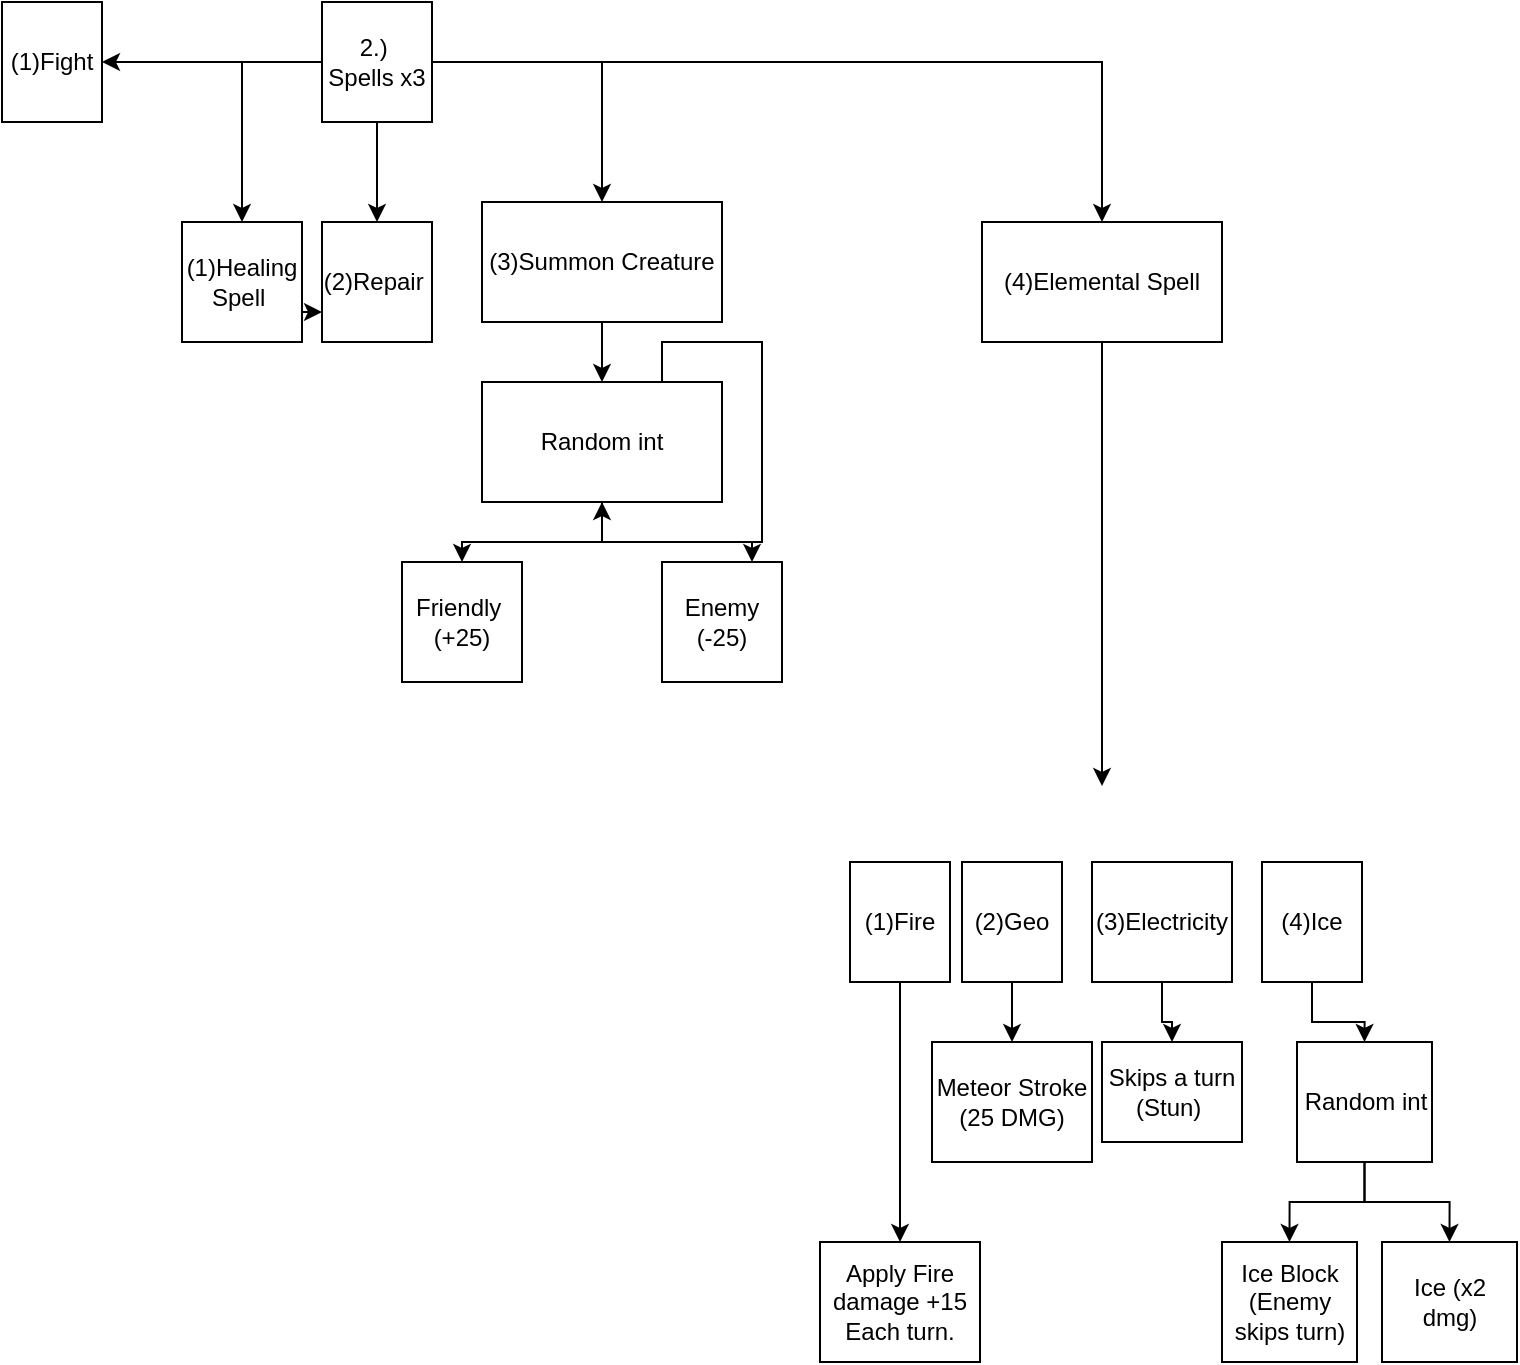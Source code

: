 <mxfile version="13.6.5">
    <diagram id="Go0cSmdG1rQRtnyYNCXG" name="Page-1">
        <mxGraphModel dx="957" dy="398" grid="1" gridSize="10" guides="1" tooltips="1" connect="1" arrows="1" fold="1" page="1" pageScale="1" pageWidth="850" pageHeight="1100" math="0" shadow="0">
            <root>
                <mxCell id="0"/>
                <mxCell id="1" parent="0"/>
                <mxCell id="6" style="edgeStyle=orthogonalEdgeStyle;rounded=0;orthogonalLoop=1;jettySize=auto;html=1;" parent="1" source="2" target="4" edge="1">
                    <mxGeometry relative="1" as="geometry"/>
                </mxCell>
                <mxCell id="7" style="edgeStyle=orthogonalEdgeStyle;rounded=0;orthogonalLoop=1;jettySize=auto;html=1;entryX=0.5;entryY=0;entryDx=0;entryDy=0;" parent="1" source="2" target="3" edge="1">
                    <mxGeometry relative="1" as="geometry"/>
                </mxCell>
                <mxCell id="13" style="edgeStyle=orthogonalEdgeStyle;rounded=0;orthogonalLoop=1;jettySize=auto;html=1;" parent="1" source="2" target="9" edge="1">
                    <mxGeometry relative="1" as="geometry"/>
                </mxCell>
                <mxCell id="16" style="edgeStyle=orthogonalEdgeStyle;rounded=0;orthogonalLoop=1;jettySize=auto;html=1;entryX=0.5;entryY=0;entryDx=0;entryDy=0;" parent="1" source="2" target="15" edge="1">
                    <mxGeometry relative="1" as="geometry"/>
                </mxCell>
                <mxCell id="31" style="edgeStyle=orthogonalEdgeStyle;rounded=0;orthogonalLoop=1;jettySize=auto;html=1;entryX=0.5;entryY=0;entryDx=0;entryDy=0;" parent="1" source="2" target="25" edge="1">
                    <mxGeometry relative="1" as="geometry"/>
                </mxCell>
                <mxCell id="2" value="2.)&amp;nbsp;&lt;span style=&quot;color: rgba(0 , 0 , 0 , 0) ; font-family: monospace ; font-size: 0px&quot;&gt;%3CmxGraphModel%3E%3Croot%3E%3CmxCell%20id%3D%220%22%2F%3E%3CmxCell%20id%3D%221%22%20parent%3D%220%22%2F%3E%3CmxCell%20id%3D%222%22%20value%3D%22Storyline%201%26lt%3Bbr%26gt%3B%22%20style%3D%22whiteSpace%3Dwrap%3Bhtml%3D1%3B%22%20vertex%3D%221%22%20parent%3D%221%22%3E%3CmxGeometry%20x%3D%22210%22%20y%3D%22190%22%20width%3D%22120%22%20height%3D%2260%22%20as%3D%22geometry%22%2F%3E%3C%2FmxCell%3E%3C%2Froot%3E%3C%2FmxGraphModel%3E&lt;/span&gt;&lt;br&gt;Spells x3" style="whiteSpace=wrap;html=1;" parent="1" vertex="1">
                    <mxGeometry x="206" y="90" width="55" height="60" as="geometry"/>
                </mxCell>
                <mxCell id="46" style="edgeStyle=orthogonalEdgeStyle;rounded=0;orthogonalLoop=1;jettySize=auto;html=1;exitX=1;exitY=0.75;exitDx=0;exitDy=0;entryX=0;entryY=0.75;entryDx=0;entryDy=0;" parent="1" source="3" target="4" edge="1">
                    <mxGeometry relative="1" as="geometry"/>
                </mxCell>
                <mxCell id="3" value="(1)Healing Spell&amp;nbsp;" style="whiteSpace=wrap;html=1;" parent="1" vertex="1">
                    <mxGeometry x="136" y="200" width="60" height="60" as="geometry"/>
                </mxCell>
                <mxCell id="4" value="(2)Repair&amp;nbsp;" style="whiteSpace=wrap;html=1;" parent="1" vertex="1">
                    <mxGeometry x="206" y="200" width="55" height="60" as="geometry"/>
                </mxCell>
                <mxCell id="9" value="(1)Fight" style="whiteSpace=wrap;html=1;" parent="1" vertex="1">
                    <mxGeometry x="46" y="90" width="50" height="60" as="geometry"/>
                </mxCell>
                <mxCell id="18" value="" style="edgeStyle=orthogonalEdgeStyle;rounded=0;orthogonalLoop=1;jettySize=auto;html=1;" parent="1" source="15" target="17" edge="1">
                    <mxGeometry relative="1" as="geometry"/>
                </mxCell>
                <mxCell id="15" value="(3)Summon Creature" style="whiteSpace=wrap;html=1;" parent="1" vertex="1">
                    <mxGeometry x="286" y="190" width="120" height="60" as="geometry"/>
                </mxCell>
                <mxCell id="23" style="edgeStyle=orthogonalEdgeStyle;rounded=0;orthogonalLoop=1;jettySize=auto;html=1;entryX=0.5;entryY=0;entryDx=0;entryDy=0;" parent="1" source="17" target="19" edge="1">
                    <mxGeometry relative="1" as="geometry"/>
                </mxCell>
                <mxCell id="24" style="edgeStyle=orthogonalEdgeStyle;rounded=0;orthogonalLoop=1;jettySize=auto;html=1;entryX=0.75;entryY=0;entryDx=0;entryDy=0;" parent="1" source="17" target="20" edge="1">
                    <mxGeometry relative="1" as="geometry"/>
                </mxCell>
                <mxCell id="17" value="Random int&lt;br&gt;" style="whiteSpace=wrap;html=1;" parent="1" vertex="1">
                    <mxGeometry x="286" y="280" width="120" height="60" as="geometry"/>
                </mxCell>
                <mxCell id="19" value="Friendly&amp;nbsp;&lt;br&gt;(+25)" style="whiteSpace=wrap;html=1;" parent="1" vertex="1">
                    <mxGeometry x="246" y="370" width="60" height="60" as="geometry"/>
                </mxCell>
                <mxCell id="20" value="Enemy&lt;br&gt;(-25)" style="whiteSpace=wrap;html=1;" parent="1" vertex="1">
                    <mxGeometry x="376" y="370" width="60" height="60" as="geometry"/>
                </mxCell>
                <mxCell id="26" style="edgeStyle=orthogonalEdgeStyle;rounded=0;orthogonalLoop=1;jettySize=auto;html=1;" parent="1" source="25" edge="1">
                    <mxGeometry relative="1" as="geometry">
                        <mxPoint x="596" y="482" as="targetPoint"/>
                    </mxGeometry>
                </mxCell>
                <mxCell id="25" value="(4)Elemental Spell" style="whiteSpace=wrap;html=1;" parent="1" vertex="1">
                    <mxGeometry x="536" y="200" width="120" height="60" as="geometry"/>
                </mxCell>
                <mxCell id="42" style="edgeStyle=orthogonalEdgeStyle;rounded=0;orthogonalLoop=1;jettySize=auto;html=1;entryX=0.5;entryY=0;entryDx=0;entryDy=0;" parent="1" source="27" target="41" edge="1">
                    <mxGeometry relative="1" as="geometry"/>
                </mxCell>
                <mxCell id="27" value="(2)Geo" style="whiteSpace=wrap;html=1;" parent="1" vertex="1">
                    <mxGeometry x="526" y="520" width="50" height="60" as="geometry"/>
                </mxCell>
                <mxCell id="45" style="edgeStyle=orthogonalEdgeStyle;rounded=0;orthogonalLoop=1;jettySize=auto;html=1;entryX=0.5;entryY=0;entryDx=0;entryDy=0;" parent="1" source="28" target="44" edge="1">
                    <mxGeometry relative="1" as="geometry"/>
                </mxCell>
                <mxCell id="28" value="(1)Fire" style="whiteSpace=wrap;html=1;" parent="1" vertex="1">
                    <mxGeometry x="470" y="520" width="50" height="60" as="geometry"/>
                </mxCell>
                <mxCell id="40" style="edgeStyle=orthogonalEdgeStyle;rounded=0;orthogonalLoop=1;jettySize=auto;html=1;entryX=0.5;entryY=0;entryDx=0;entryDy=0;" parent="1" source="29" target="39" edge="1">
                    <mxGeometry relative="1" as="geometry"/>
                </mxCell>
                <mxCell id="29" value="(3)Electricity" style="whiteSpace=wrap;html=1;" parent="1" vertex="1">
                    <mxGeometry x="591" y="520" width="70" height="60" as="geometry"/>
                </mxCell>
                <mxCell id="33" style="edgeStyle=orthogonalEdgeStyle;rounded=0;orthogonalLoop=1;jettySize=auto;html=1;entryX=0.5;entryY=0;entryDx=0;entryDy=0;" parent="1" source="30" target="32" edge="1">
                    <mxGeometry relative="1" as="geometry"/>
                </mxCell>
                <mxCell id="30" value="(4)Ice" style="whiteSpace=wrap;html=1;" parent="1" vertex="1">
                    <mxGeometry x="676" y="520" width="50" height="60" as="geometry"/>
                </mxCell>
                <mxCell id="35" style="edgeStyle=orthogonalEdgeStyle;rounded=0;orthogonalLoop=1;jettySize=auto;html=1;entryX=0.5;entryY=0;entryDx=0;entryDy=0;" parent="1" source="32" target="34" edge="1">
                    <mxGeometry relative="1" as="geometry"/>
                </mxCell>
                <mxCell id="38" style="edgeStyle=orthogonalEdgeStyle;rounded=0;orthogonalLoop=1;jettySize=auto;html=1;entryX=0.5;entryY=0;entryDx=0;entryDy=0;" parent="1" source="32" target="37" edge="1">
                    <mxGeometry relative="1" as="geometry"/>
                </mxCell>
                <mxCell id="32" value="Random int&lt;br&gt;" style="whiteSpace=wrap;html=1;" parent="1" vertex="1">
                    <mxGeometry x="693.5" y="610" width="67.5" height="60" as="geometry"/>
                </mxCell>
                <mxCell id="34" value="Ice Block (Enemy skips turn)" style="whiteSpace=wrap;html=1;" parent="1" vertex="1">
                    <mxGeometry x="656" y="710" width="67.5" height="60" as="geometry"/>
                </mxCell>
                <mxCell id="37" value="Ice (x2 dmg)" style="whiteSpace=wrap;html=1;" parent="1" vertex="1">
                    <mxGeometry x="736" y="710" width="67.5" height="60" as="geometry"/>
                </mxCell>
                <mxCell id="39" value="Skips a turn (Stun)&amp;nbsp;" style="whiteSpace=wrap;html=1;" parent="1" vertex="1">
                    <mxGeometry x="596" y="610" width="70" height="50" as="geometry"/>
                </mxCell>
                <mxCell id="41" value="Meteor Stroke (25 DMG)" style="whiteSpace=wrap;html=1;" parent="1" vertex="1">
                    <mxGeometry x="511" y="610" width="80" height="60" as="geometry"/>
                </mxCell>
                <mxCell id="44" value="Apply Fire damage +15 Each turn." style="whiteSpace=wrap;html=1;" parent="1" vertex="1">
                    <mxGeometry x="455" y="710" width="80" height="60" as="geometry"/>
                </mxCell>
                <mxCell id="47" style="edgeStyle=orthogonalEdgeStyle;rounded=0;orthogonalLoop=1;jettySize=auto;html=1;exitX=0.75;exitY=0;exitDx=0;exitDy=0;" parent="1" source="17" target="17" edge="1">
                    <mxGeometry relative="1" as="geometry"/>
                </mxCell>
            </root>
        </mxGraphModel>
    </diagram>
</mxfile>